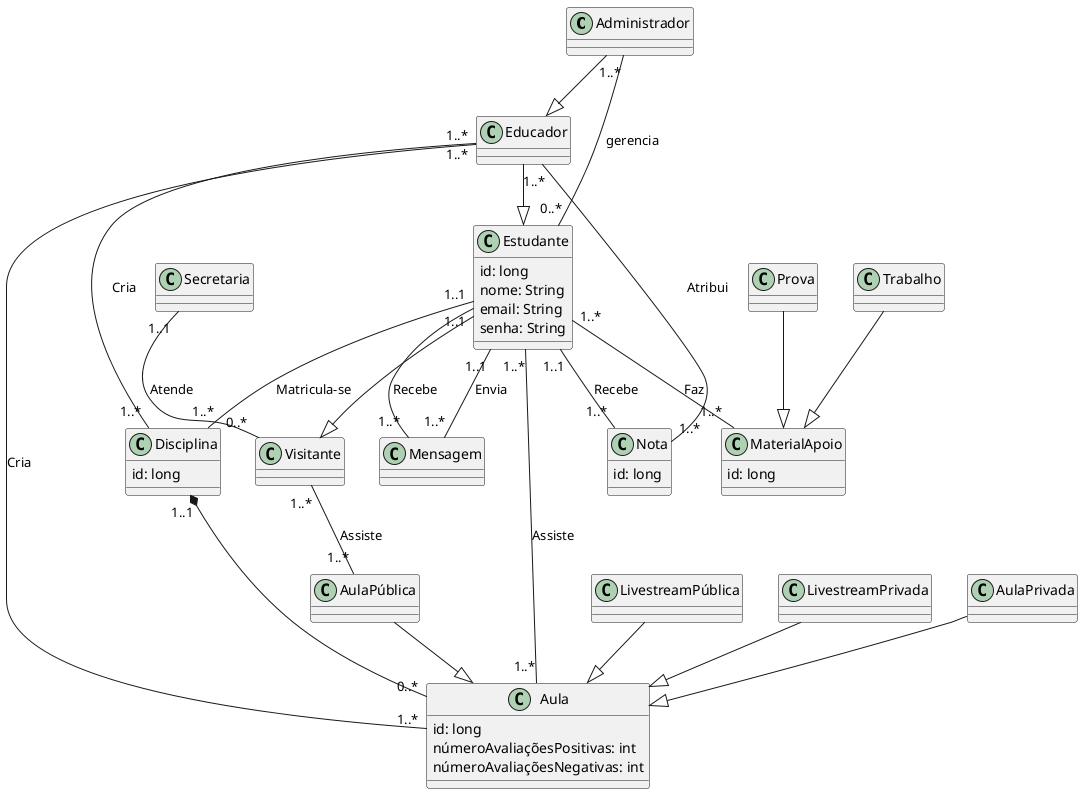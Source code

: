 @startuml modelo_conceitual
class Administrador{

}

class Aula{
    id: long
    númeroAvaliaçõesPositivas: int
    númeroAvaliaçõesNegativas: int
}

class Estudante{
    id: long
    nome: String
    email: String
    senha: String
}

class Educador{

}

class Disciplina{
    id: long
}

class AulaPública{
}

class LivestreamPública{
}

class Visitante{

}

class LivestreamPrivada{

}

class MaterialApoio{
    id: long
}

class Prova{

}

class Trabalho{

}

class Mensagem{

}

class Nota{
    id: long
}

class Secretaria{

}

Administrador "1..*"--"0..*" Estudante: gerencia
Administrador --|> Educador
Educador --|> Estudante
Estudante --|> Visitante
AulaPrivada --|> Aula
AulaPública --|> Aula
LivestreamPrivada --|> Aula
LivestreamPública --|> Aula
Trabalho --|> MaterialApoio
Prova --|> MaterialApoio
Disciplina "1..1"*--"0..*" Aula
Estudante "1..*"--"1..*" Aula: Assiste
Estudante "1..1"--"1..*" Nota: Recebe
Estudante "1..*"--"1..*" MaterialApoio: Faz
Estudante "1..1"--"1..*" Mensagem: Recebe
Estudante "1..1"--"1..*" Mensagem: Envia
Estudante "1..1"--"1..*" Disciplina: Matricula-se
Educador "1..*"--"1..*" Disciplina: Cria
Educador "1..*"--"1..*" Aula: Cria
Educador "1..*"--"1..*" Nota: Atribui
Visitante "1..*"--"1..*" AulaPública: Assiste
Secretaria "1..1"--"0..*" Visitante: Atende
@enduml